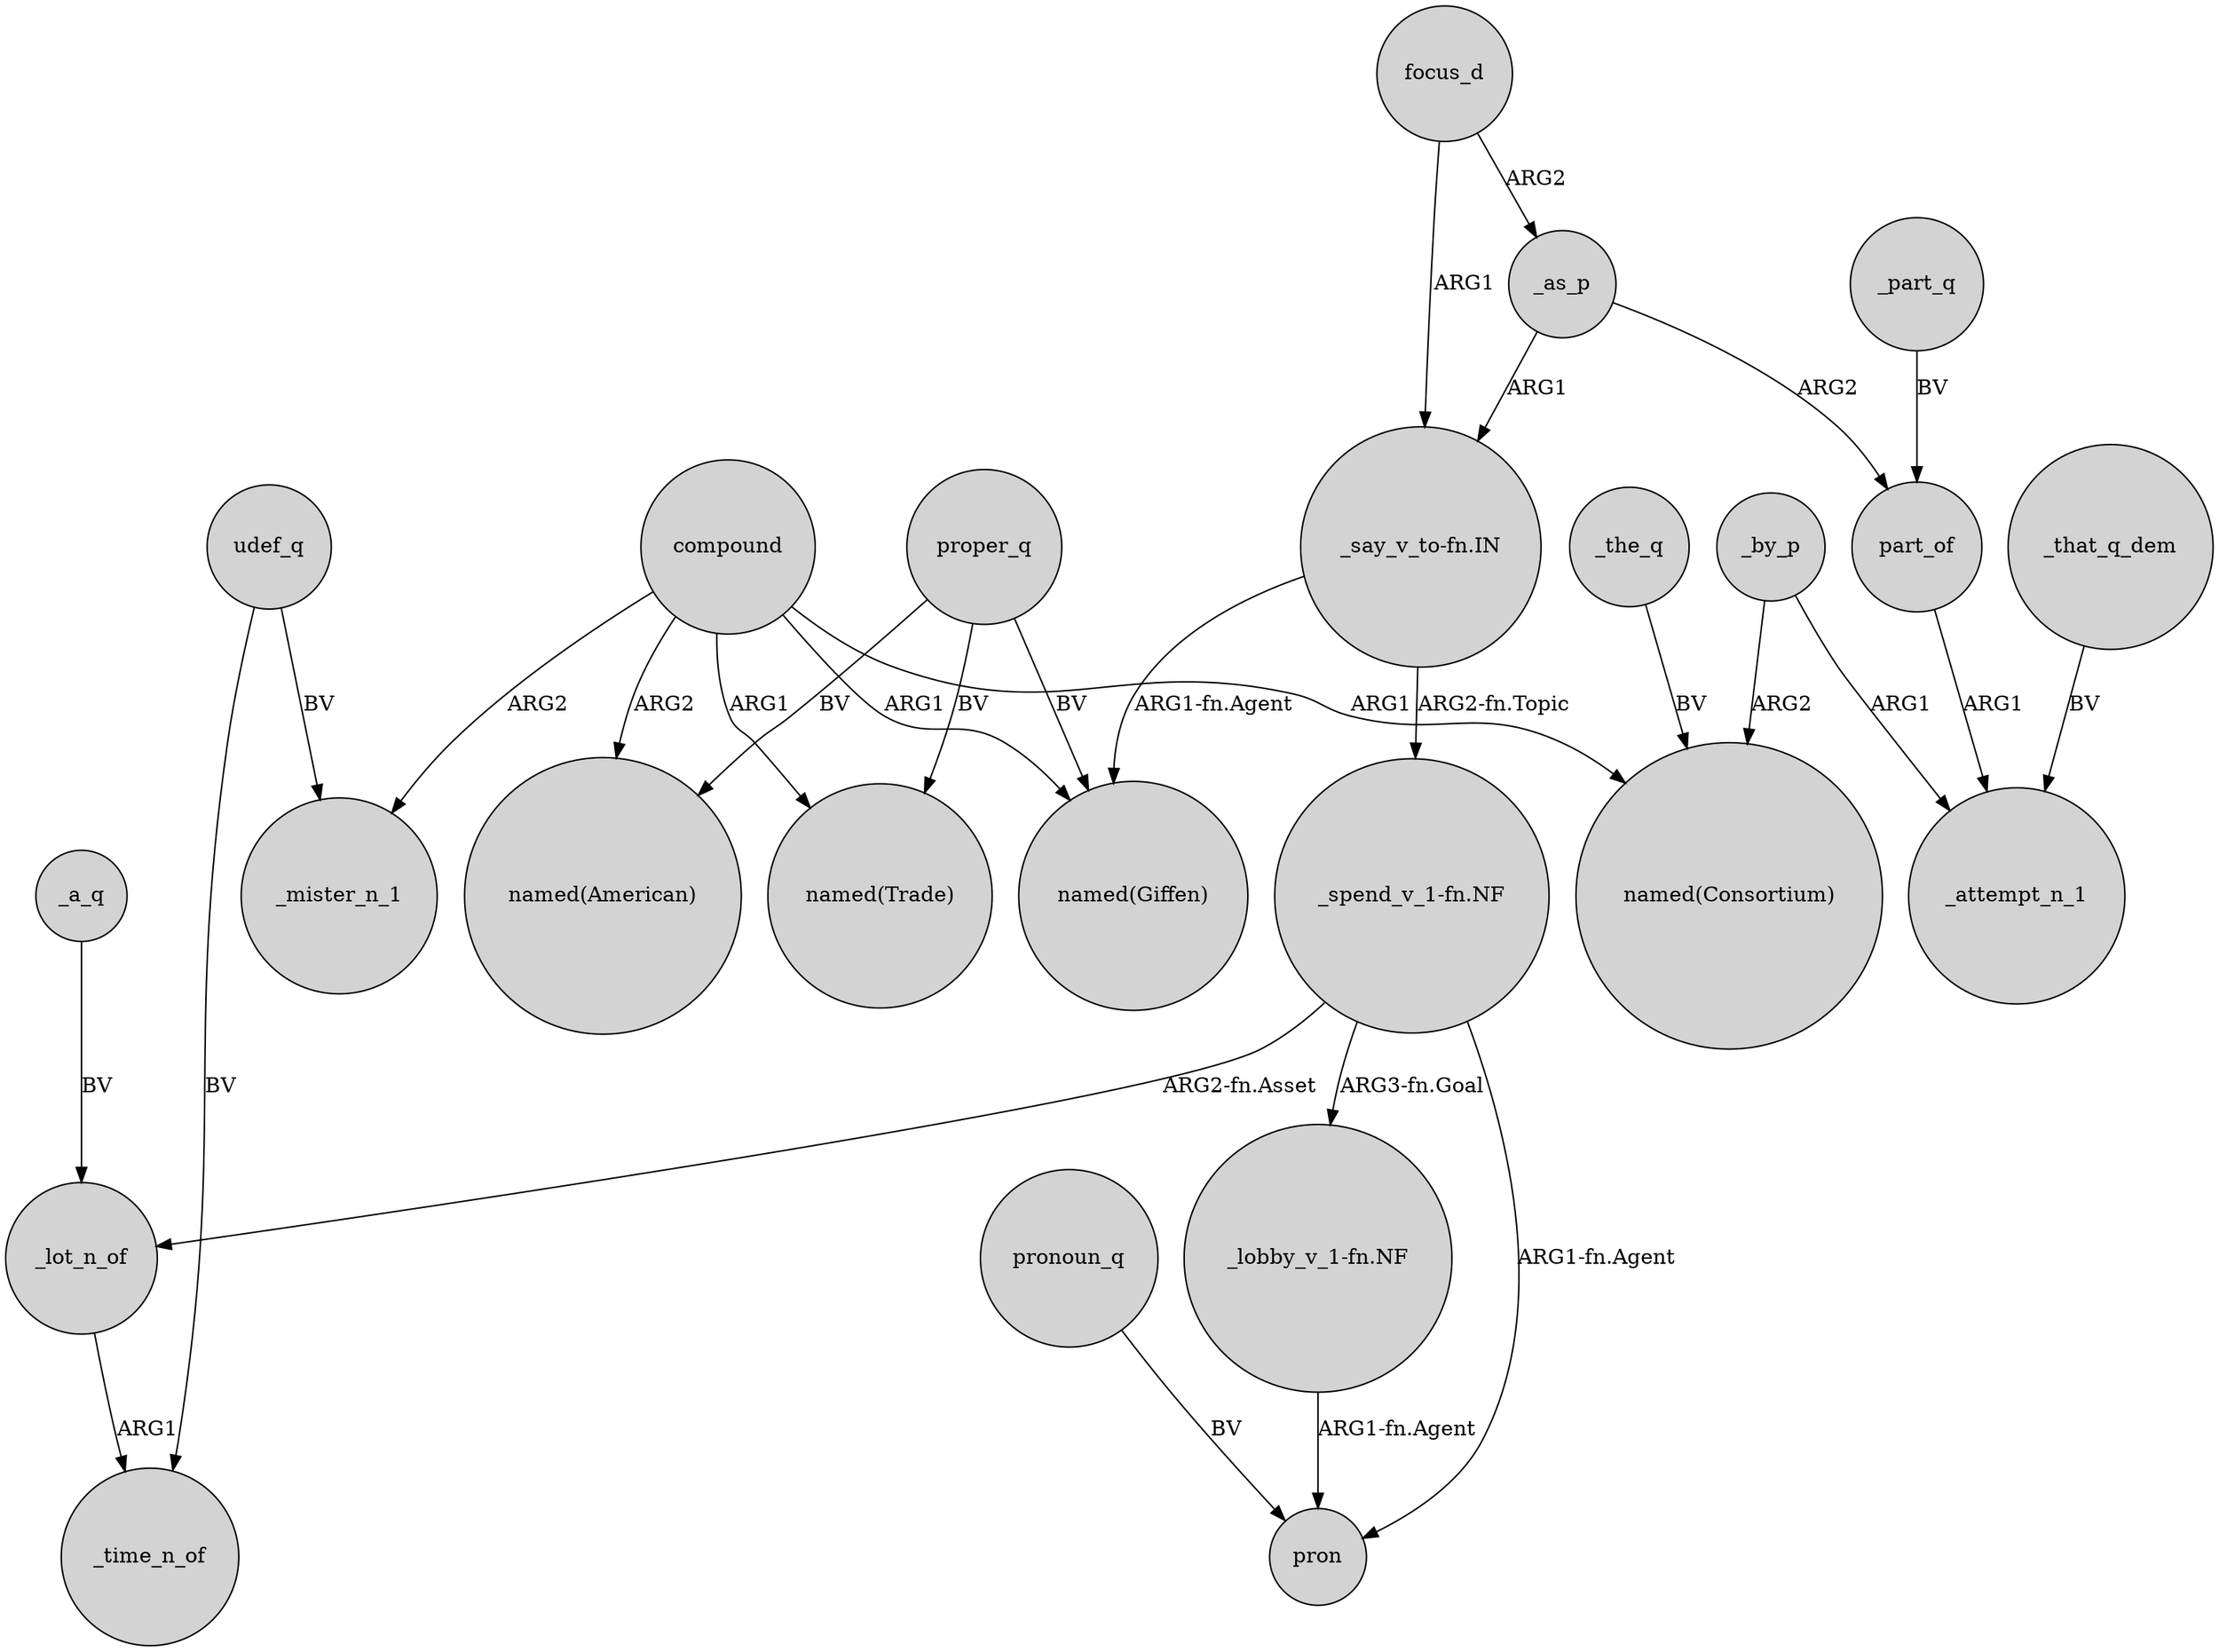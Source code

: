 digraph {
	node [shape=circle style=filled]
	_a_q -> _lot_n_of [label=BV]
	"_spend_v_1-fn.NF" -> pron [label="ARG1-fn.Agent"]
	proper_q -> "named(Giffen)" [label=BV]
	_that_q_dem -> _attempt_n_1 [label=BV]
	_as_p -> part_of [label=ARG2]
	proper_q -> "named(American)" [label=BV]
	"_say_v_to-fn.IN" -> "_spend_v_1-fn.NF" [label="ARG2-fn.Topic"]
	_by_p -> _attempt_n_1 [label=ARG1]
	compound -> _mister_n_1 [label=ARG2]
	"_say_v_to-fn.IN" -> "named(Giffen)" [label="ARG1-fn.Agent"]
	"_lobby_v_1-fn.NF" -> pron [label="ARG1-fn.Agent"]
	focus_d -> _as_p [label=ARG2]
	udef_q -> _mister_n_1 [label=BV]
	_as_p -> "_say_v_to-fn.IN" [label=ARG1]
	proper_q -> "named(Trade)" [label=BV]
	compound -> "named(American)" [label=ARG2]
	_the_q -> "named(Consortium)" [label=BV]
	_part_q -> part_of [label=BV]
	compound -> "named(Consortium)" [label=ARG1]
	pronoun_q -> pron [label=BV]
	_lot_n_of -> _time_n_of [label=ARG1]
	udef_q -> _time_n_of [label=BV]
	compound -> "named(Trade)" [label=ARG1]
	compound -> "named(Giffen)" [label=ARG1]
	"_spend_v_1-fn.NF" -> _lot_n_of [label="ARG2-fn.Asset"]
	part_of -> _attempt_n_1 [label=ARG1]
	_by_p -> "named(Consortium)" [label=ARG2]
	"_spend_v_1-fn.NF" -> "_lobby_v_1-fn.NF" [label="ARG3-fn.Goal"]
	focus_d -> "_say_v_to-fn.IN" [label=ARG1]
}
